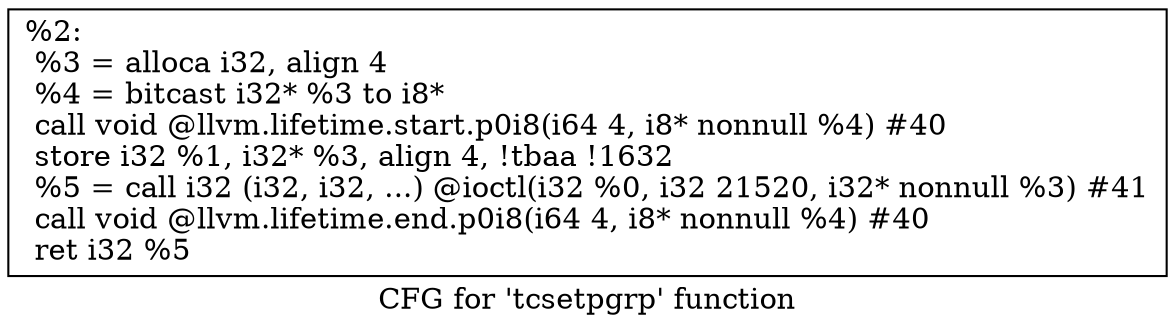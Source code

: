 digraph "CFG for 'tcsetpgrp' function" {
	label="CFG for 'tcsetpgrp' function";

	Node0x1cd7490 [shape=record,label="{%2:\l  %3 = alloca i32, align 4\l  %4 = bitcast i32* %3 to i8*\l  call void @llvm.lifetime.start.p0i8(i64 4, i8* nonnull %4) #40\l  store i32 %1, i32* %3, align 4, !tbaa !1632\l  %5 = call i32 (i32, i32, ...) @ioctl(i32 %0, i32 21520, i32* nonnull %3) #41\l  call void @llvm.lifetime.end.p0i8(i64 4, i8* nonnull %4) #40\l  ret i32 %5\l}"];
}
